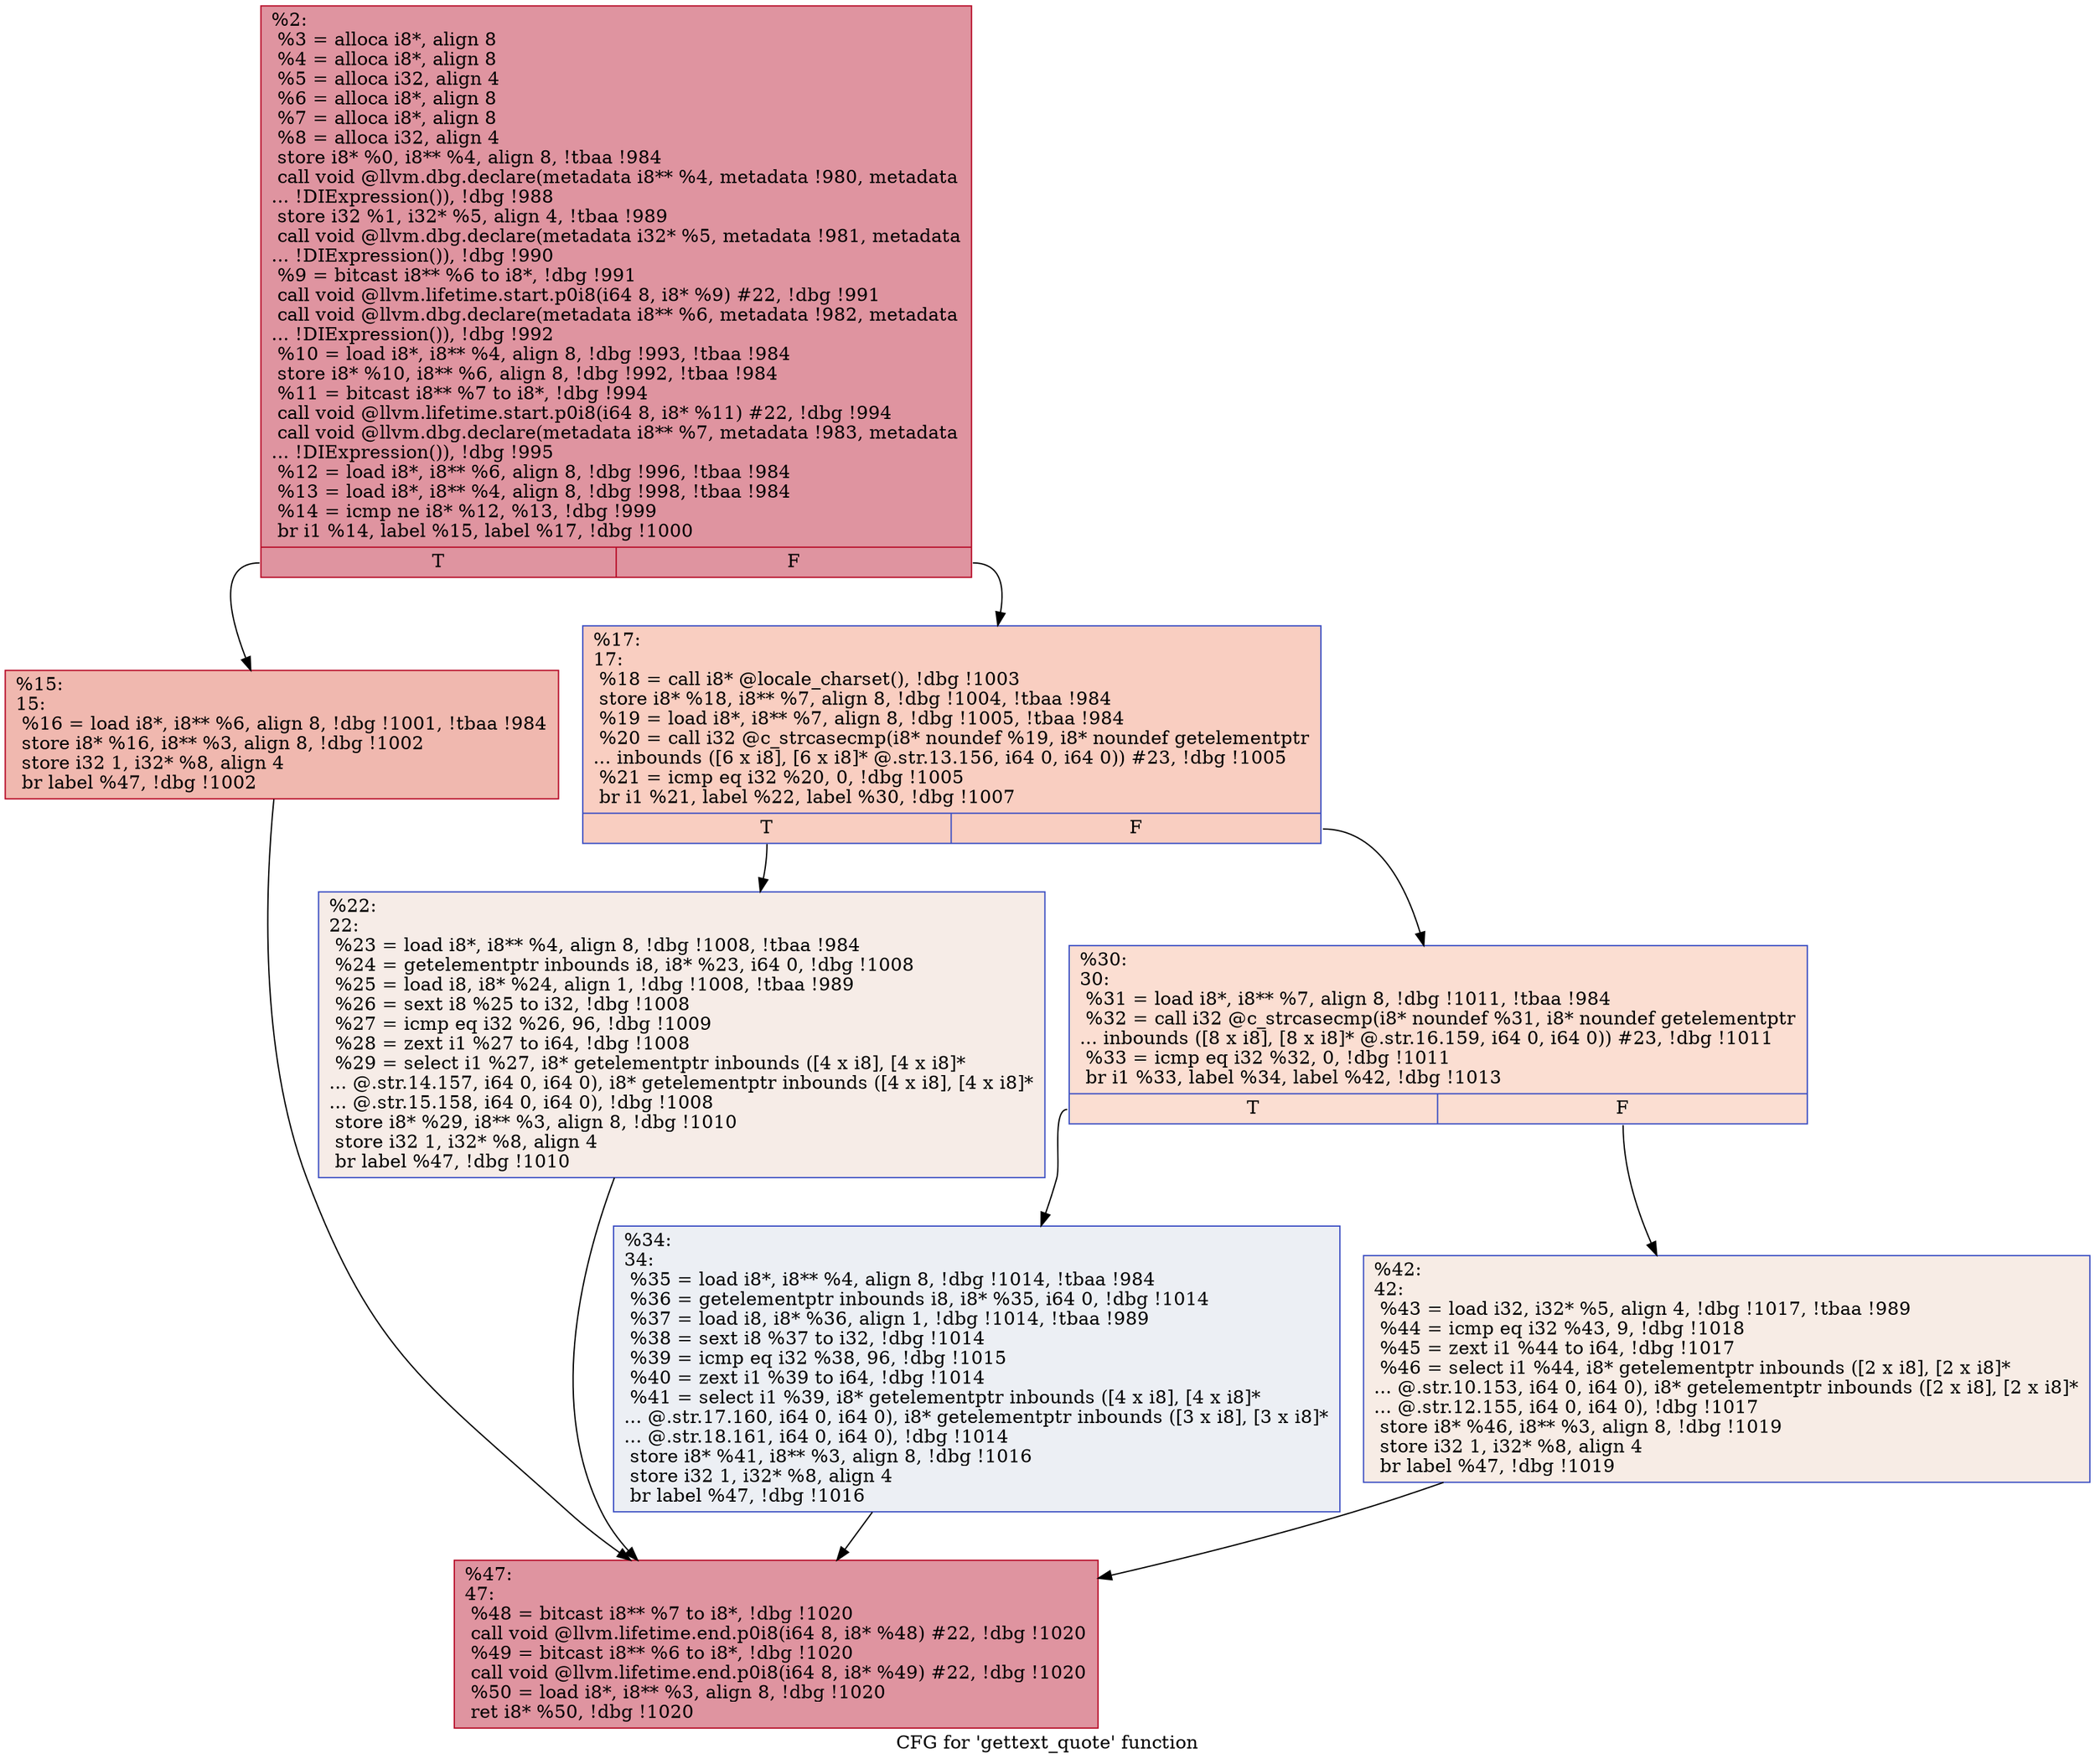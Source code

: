 digraph "CFG for 'gettext_quote' function" {
	label="CFG for 'gettext_quote' function";

	Node0x2564f70 [shape=record,color="#b70d28ff", style=filled, fillcolor="#b70d2870",label="{%2:\l  %3 = alloca i8*, align 8\l  %4 = alloca i8*, align 8\l  %5 = alloca i32, align 4\l  %6 = alloca i8*, align 8\l  %7 = alloca i8*, align 8\l  %8 = alloca i32, align 4\l  store i8* %0, i8** %4, align 8, !tbaa !984\l  call void @llvm.dbg.declare(metadata i8** %4, metadata !980, metadata\l... !DIExpression()), !dbg !988\l  store i32 %1, i32* %5, align 4, !tbaa !989\l  call void @llvm.dbg.declare(metadata i32* %5, metadata !981, metadata\l... !DIExpression()), !dbg !990\l  %9 = bitcast i8** %6 to i8*, !dbg !991\l  call void @llvm.lifetime.start.p0i8(i64 8, i8* %9) #22, !dbg !991\l  call void @llvm.dbg.declare(metadata i8** %6, metadata !982, metadata\l... !DIExpression()), !dbg !992\l  %10 = load i8*, i8** %4, align 8, !dbg !993, !tbaa !984\l  store i8* %10, i8** %6, align 8, !dbg !992, !tbaa !984\l  %11 = bitcast i8** %7 to i8*, !dbg !994\l  call void @llvm.lifetime.start.p0i8(i64 8, i8* %11) #22, !dbg !994\l  call void @llvm.dbg.declare(metadata i8** %7, metadata !983, metadata\l... !DIExpression()), !dbg !995\l  %12 = load i8*, i8** %6, align 8, !dbg !996, !tbaa !984\l  %13 = load i8*, i8** %4, align 8, !dbg !998, !tbaa !984\l  %14 = icmp ne i8* %12, %13, !dbg !999\l  br i1 %14, label %15, label %17, !dbg !1000\l|{<s0>T|<s1>F}}"];
	Node0x2564f70:s0 -> Node0x2554ed0;
	Node0x2564f70:s1 -> Node0x2554f20;
	Node0x2554ed0 [shape=record,color="#b70d28ff", style=filled, fillcolor="#dc5d4a70",label="{%15:\l15:                                               \l  %16 = load i8*, i8** %6, align 8, !dbg !1001, !tbaa !984\l  store i8* %16, i8** %3, align 8, !dbg !1002\l  store i32 1, i32* %8, align 4\l  br label %47, !dbg !1002\l}"];
	Node0x2554ed0 -> Node0x25550b0;
	Node0x2554f20 [shape=record,color="#3d50c3ff", style=filled, fillcolor="#f2907270",label="{%17:\l17:                                               \l  %18 = call i8* @locale_charset(), !dbg !1003\l  store i8* %18, i8** %7, align 8, !dbg !1004, !tbaa !984\l  %19 = load i8*, i8** %7, align 8, !dbg !1005, !tbaa !984\l  %20 = call i32 @c_strcasecmp(i8* noundef %19, i8* noundef getelementptr\l... inbounds ([6 x i8], [6 x i8]* @.str.13.156, i64 0, i64 0)) #23, !dbg !1005\l  %21 = icmp eq i32 %20, 0, !dbg !1005\l  br i1 %21, label %22, label %30, !dbg !1007\l|{<s0>T|<s1>F}}"];
	Node0x2554f20:s0 -> Node0x2554f70;
	Node0x2554f20:s1 -> Node0x2554fc0;
	Node0x2554f70 [shape=record,color="#3d50c3ff", style=filled, fillcolor="#ead5c970",label="{%22:\l22:                                               \l  %23 = load i8*, i8** %4, align 8, !dbg !1008, !tbaa !984\l  %24 = getelementptr inbounds i8, i8* %23, i64 0, !dbg !1008\l  %25 = load i8, i8* %24, align 1, !dbg !1008, !tbaa !989\l  %26 = sext i8 %25 to i32, !dbg !1008\l  %27 = icmp eq i32 %26, 96, !dbg !1009\l  %28 = zext i1 %27 to i64, !dbg !1008\l  %29 = select i1 %27, i8* getelementptr inbounds ([4 x i8], [4 x i8]*\l... @.str.14.157, i64 0, i64 0), i8* getelementptr inbounds ([4 x i8], [4 x i8]*\l... @.str.15.158, i64 0, i64 0), !dbg !1008\l  store i8* %29, i8** %3, align 8, !dbg !1010\l  store i32 1, i32* %8, align 4\l  br label %47, !dbg !1010\l}"];
	Node0x2554f70 -> Node0x25550b0;
	Node0x2554fc0 [shape=record,color="#3d50c3ff", style=filled, fillcolor="#f7b59970",label="{%30:\l30:                                               \l  %31 = load i8*, i8** %7, align 8, !dbg !1011, !tbaa !984\l  %32 = call i32 @c_strcasecmp(i8* noundef %31, i8* noundef getelementptr\l... inbounds ([8 x i8], [8 x i8]* @.str.16.159, i64 0, i64 0)) #23, !dbg !1011\l  %33 = icmp eq i32 %32, 0, !dbg !1011\l  br i1 %33, label %34, label %42, !dbg !1013\l|{<s0>T|<s1>F}}"];
	Node0x2554fc0:s0 -> Node0x2555010;
	Node0x2554fc0:s1 -> Node0x2555060;
	Node0x2555010 [shape=record,color="#3d50c3ff", style=filled, fillcolor="#d4dbe670",label="{%34:\l34:                                               \l  %35 = load i8*, i8** %4, align 8, !dbg !1014, !tbaa !984\l  %36 = getelementptr inbounds i8, i8* %35, i64 0, !dbg !1014\l  %37 = load i8, i8* %36, align 1, !dbg !1014, !tbaa !989\l  %38 = sext i8 %37 to i32, !dbg !1014\l  %39 = icmp eq i32 %38, 96, !dbg !1015\l  %40 = zext i1 %39 to i64, !dbg !1014\l  %41 = select i1 %39, i8* getelementptr inbounds ([4 x i8], [4 x i8]*\l... @.str.17.160, i64 0, i64 0), i8* getelementptr inbounds ([3 x i8], [3 x i8]*\l... @.str.18.161, i64 0, i64 0), !dbg !1014\l  store i8* %41, i8** %3, align 8, !dbg !1016\l  store i32 1, i32* %8, align 4\l  br label %47, !dbg !1016\l}"];
	Node0x2555010 -> Node0x25550b0;
	Node0x2555060 [shape=record,color="#3d50c3ff", style=filled, fillcolor="#ecd3c570",label="{%42:\l42:                                               \l  %43 = load i32, i32* %5, align 4, !dbg !1017, !tbaa !989\l  %44 = icmp eq i32 %43, 9, !dbg !1018\l  %45 = zext i1 %44 to i64, !dbg !1017\l  %46 = select i1 %44, i8* getelementptr inbounds ([2 x i8], [2 x i8]*\l... @.str.10.153, i64 0, i64 0), i8* getelementptr inbounds ([2 x i8], [2 x i8]*\l... @.str.12.155, i64 0, i64 0), !dbg !1017\l  store i8* %46, i8** %3, align 8, !dbg !1019\l  store i32 1, i32* %8, align 4\l  br label %47, !dbg !1019\l}"];
	Node0x2555060 -> Node0x25550b0;
	Node0x25550b0 [shape=record,color="#b70d28ff", style=filled, fillcolor="#b70d2870",label="{%47:\l47:                                               \l  %48 = bitcast i8** %7 to i8*, !dbg !1020\l  call void @llvm.lifetime.end.p0i8(i64 8, i8* %48) #22, !dbg !1020\l  %49 = bitcast i8** %6 to i8*, !dbg !1020\l  call void @llvm.lifetime.end.p0i8(i64 8, i8* %49) #22, !dbg !1020\l  %50 = load i8*, i8** %3, align 8, !dbg !1020\l  ret i8* %50, !dbg !1020\l}"];
}
